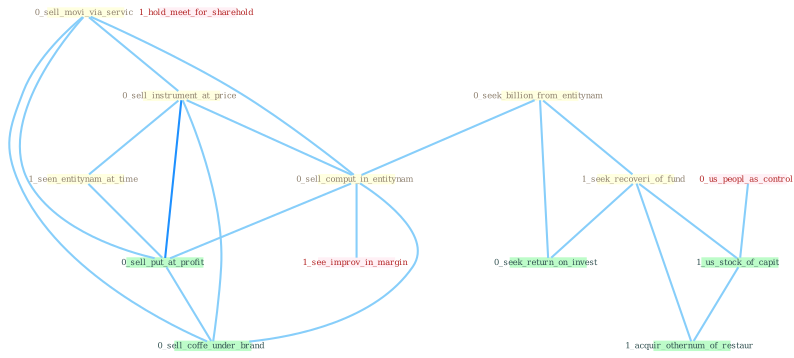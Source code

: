 Graph G{ 
    node
    [shape=polygon,style=filled,width=.5,height=.06,color="#BDFCC9",fixedsize=true,fontsize=4,
    fontcolor="#2f4f4f"];
    {node
    [color="#ffffe0", fontcolor="#8b7d6b"] "0_seek_billion_from_entitynam " "0_sell_movi_via_servic " "0_sell_instrument_at_price " "0_sell_comput_in_entitynam " "1_seen_entitynam_at_time " "1_seek_recoveri_of_fund "}
{node [color="#fff0f5", fontcolor="#b22222"] "0_us_peopl_as_control " "1_see_improv_in_margin " "1_hold_meet_for_sharehold "}
edge [color="#B0E2FF"];

	"0_seek_billion_from_entitynam " -- "0_sell_comput_in_entitynam " [w="1", color="#87cefa" ];
	"0_seek_billion_from_entitynam " -- "1_seek_recoveri_of_fund " [w="1", color="#87cefa" ];
	"0_seek_billion_from_entitynam " -- "0_seek_return_on_invest " [w="1", color="#87cefa" ];
	"0_sell_movi_via_servic " -- "0_sell_instrument_at_price " [w="1", color="#87cefa" ];
	"0_sell_movi_via_servic " -- "0_sell_comput_in_entitynam " [w="1", color="#87cefa" ];
	"0_sell_movi_via_servic " -- "0_sell_put_at_profit " [w="1", color="#87cefa" ];
	"0_sell_movi_via_servic " -- "0_sell_coffe_under_brand " [w="1", color="#87cefa" ];
	"0_sell_instrument_at_price " -- "0_sell_comput_in_entitynam " [w="1", color="#87cefa" ];
	"0_sell_instrument_at_price " -- "1_seen_entitynam_at_time " [w="1", color="#87cefa" ];
	"0_sell_instrument_at_price " -- "0_sell_put_at_profit " [w="2", color="#1e90ff" , len=0.8];
	"0_sell_instrument_at_price " -- "0_sell_coffe_under_brand " [w="1", color="#87cefa" ];
	"0_sell_comput_in_entitynam " -- "0_sell_put_at_profit " [w="1", color="#87cefa" ];
	"0_sell_comput_in_entitynam " -- "1_see_improv_in_margin " [w="1", color="#87cefa" ];
	"0_sell_comput_in_entitynam " -- "0_sell_coffe_under_brand " [w="1", color="#87cefa" ];
	"1_seen_entitynam_at_time " -- "0_sell_put_at_profit " [w="1", color="#87cefa" ];
	"1_seek_recoveri_of_fund " -- "0_seek_return_on_invest " [w="1", color="#87cefa" ];
	"1_seek_recoveri_of_fund " -- "1_us_stock_of_capit " [w="1", color="#87cefa" ];
	"1_seek_recoveri_of_fund " -- "1_acquir_othernum_of_restaur " [w="1", color="#87cefa" ];
	"0_us_peopl_as_control " -- "1_us_stock_of_capit " [w="1", color="#87cefa" ];
	"0_sell_put_at_profit " -- "0_sell_coffe_under_brand " [w="1", color="#87cefa" ];
	"1_us_stock_of_capit " -- "1_acquir_othernum_of_restaur " [w="1", color="#87cefa" ];
}